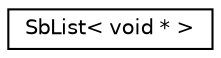 digraph "Graphical Class Hierarchy"
{
 // LATEX_PDF_SIZE
  edge [fontname="Helvetica",fontsize="10",labelfontname="Helvetica",labelfontsize="10"];
  node [fontname="Helvetica",fontsize="10",shape=record];
  rankdir="LR";
  Node0 [label="SbList\< void * \>",height=0.2,width=0.4,color="black", fillcolor="white", style="filled",URL="$classSbList.html",tooltip=" "];
}

